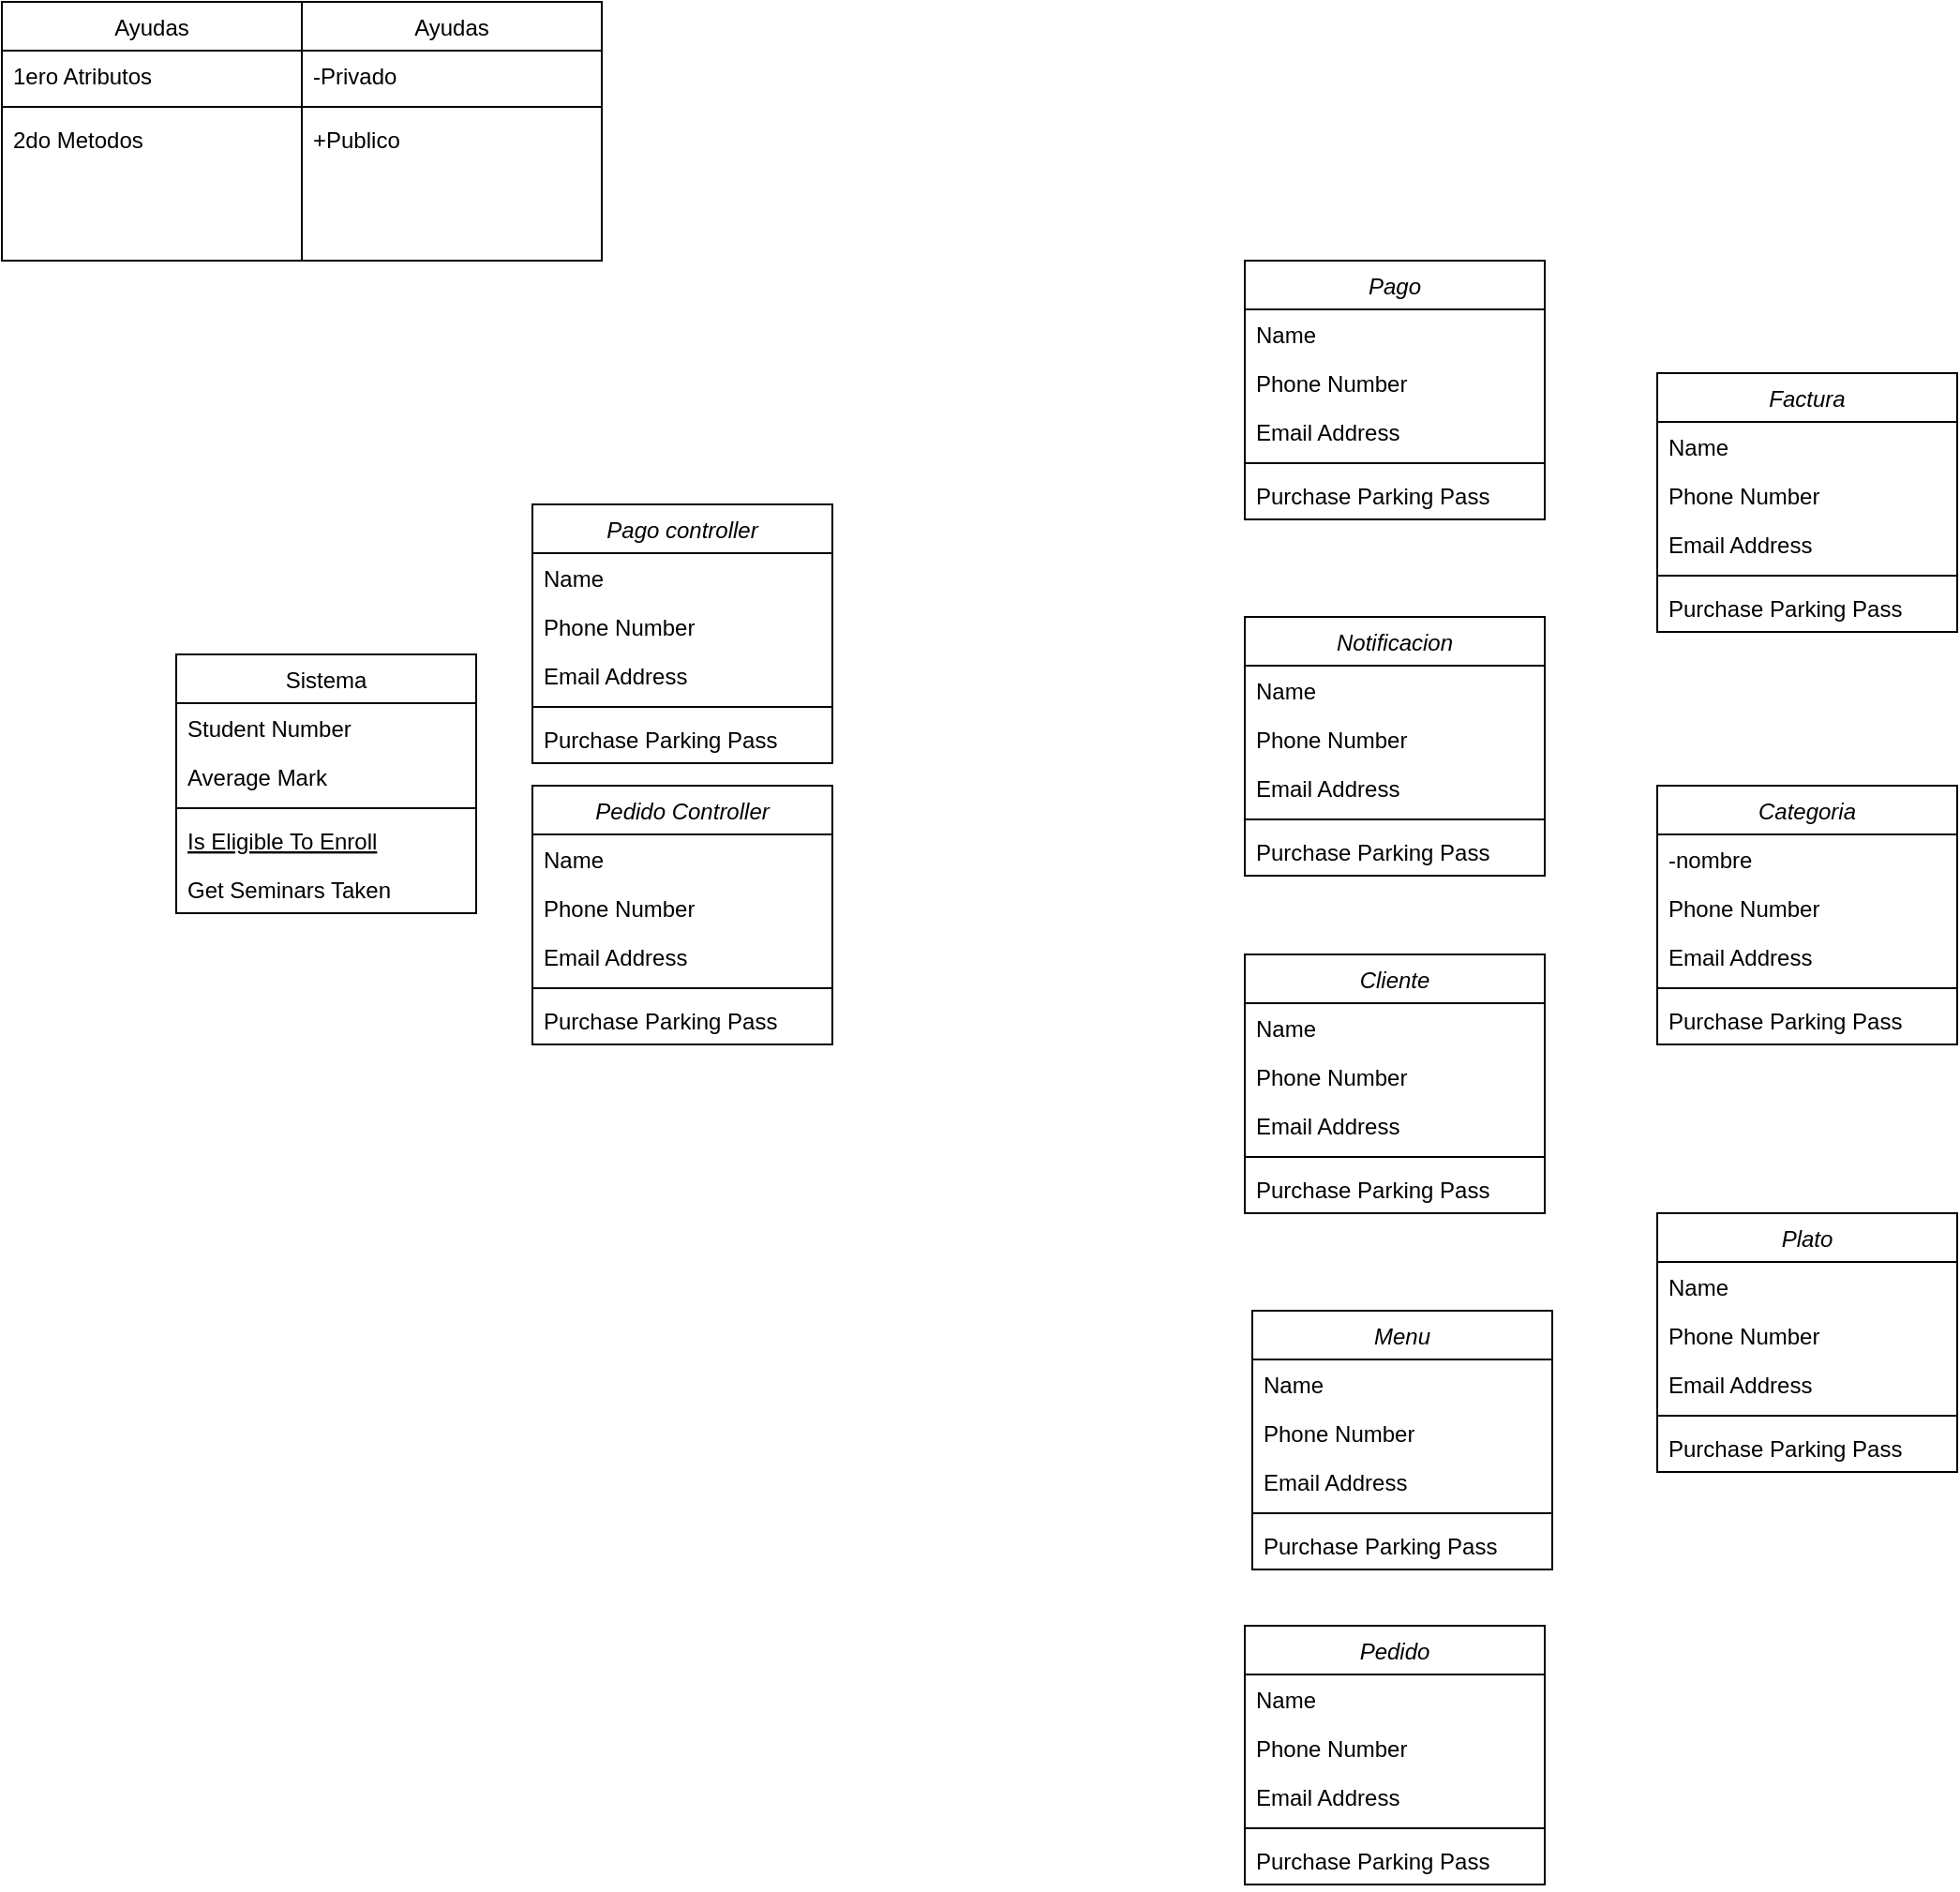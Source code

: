 <mxfile version="26.1.3">
  <diagram id="C5RBs43oDa-KdzZeNtuy" name="Page-1">
    <mxGraphModel dx="1753" dy="853" grid="1" gridSize="10" guides="1" tooltips="1" connect="1" arrows="1" fold="1" page="1" pageScale="1" pageWidth="827" pageHeight="1169" math="0" shadow="0">
      <root>
        <mxCell id="WIyWlLk6GJQsqaUBKTNV-0" />
        <mxCell id="WIyWlLk6GJQsqaUBKTNV-1" parent="WIyWlLk6GJQsqaUBKTNV-0" />
        <mxCell id="zkfFHV4jXpPFQw0GAbJ--0" value="Categoria&#xa;" style="swimlane;fontStyle=2;align=center;verticalAlign=top;childLayout=stackLayout;horizontal=1;startSize=26;horizontalStack=0;resizeParent=1;resizeLast=0;collapsible=1;marginBottom=0;rounded=0;shadow=0;strokeWidth=1;" parent="WIyWlLk6GJQsqaUBKTNV-1" vertex="1">
          <mxGeometry x="470" y="470" width="160" height="138" as="geometry">
            <mxRectangle x="230" y="140" width="160" height="26" as="alternateBounds" />
          </mxGeometry>
        </mxCell>
        <mxCell id="zkfFHV4jXpPFQw0GAbJ--1" value="-nombre&#xa;" style="text;align=left;verticalAlign=top;spacingLeft=4;spacingRight=4;overflow=hidden;rotatable=0;points=[[0,0.5],[1,0.5]];portConstraint=eastwest;" parent="zkfFHV4jXpPFQw0GAbJ--0" vertex="1">
          <mxGeometry y="26" width="160" height="26" as="geometry" />
        </mxCell>
        <mxCell id="zkfFHV4jXpPFQw0GAbJ--2" value="Phone Number" style="text;align=left;verticalAlign=top;spacingLeft=4;spacingRight=4;overflow=hidden;rotatable=0;points=[[0,0.5],[1,0.5]];portConstraint=eastwest;rounded=0;shadow=0;html=0;" parent="zkfFHV4jXpPFQw0GAbJ--0" vertex="1">
          <mxGeometry y="52" width="160" height="26" as="geometry" />
        </mxCell>
        <mxCell id="zkfFHV4jXpPFQw0GAbJ--3" value="Email Address" style="text;align=left;verticalAlign=top;spacingLeft=4;spacingRight=4;overflow=hidden;rotatable=0;points=[[0,0.5],[1,0.5]];portConstraint=eastwest;rounded=0;shadow=0;html=0;" parent="zkfFHV4jXpPFQw0GAbJ--0" vertex="1">
          <mxGeometry y="78" width="160" height="26" as="geometry" />
        </mxCell>
        <mxCell id="zkfFHV4jXpPFQw0GAbJ--4" value="" style="line;html=1;strokeWidth=1;align=left;verticalAlign=middle;spacingTop=-1;spacingLeft=3;spacingRight=3;rotatable=0;labelPosition=right;points=[];portConstraint=eastwest;" parent="zkfFHV4jXpPFQw0GAbJ--0" vertex="1">
          <mxGeometry y="104" width="160" height="8" as="geometry" />
        </mxCell>
        <mxCell id="zkfFHV4jXpPFQw0GAbJ--5" value="Purchase Parking Pass" style="text;align=left;verticalAlign=top;spacingLeft=4;spacingRight=4;overflow=hidden;rotatable=0;points=[[0,0.5],[1,0.5]];portConstraint=eastwest;" parent="zkfFHV4jXpPFQw0GAbJ--0" vertex="1">
          <mxGeometry y="112" width="160" height="26" as="geometry" />
        </mxCell>
        <mxCell id="zkfFHV4jXpPFQw0GAbJ--6" value="Sistema&#xa;" style="swimlane;fontStyle=0;align=center;verticalAlign=top;childLayout=stackLayout;horizontal=1;startSize=26;horizontalStack=0;resizeParent=1;resizeLast=0;collapsible=1;marginBottom=0;rounded=0;shadow=0;strokeWidth=1;" parent="WIyWlLk6GJQsqaUBKTNV-1" vertex="1">
          <mxGeometry x="-320" y="400" width="160" height="138" as="geometry">
            <mxRectangle x="130" y="380" width="160" height="26" as="alternateBounds" />
          </mxGeometry>
        </mxCell>
        <mxCell id="zkfFHV4jXpPFQw0GAbJ--7" value="Student Number" style="text;align=left;verticalAlign=top;spacingLeft=4;spacingRight=4;overflow=hidden;rotatable=0;points=[[0,0.5],[1,0.5]];portConstraint=eastwest;" parent="zkfFHV4jXpPFQw0GAbJ--6" vertex="1">
          <mxGeometry y="26" width="160" height="26" as="geometry" />
        </mxCell>
        <mxCell id="zkfFHV4jXpPFQw0GAbJ--8" value="Average Mark" style="text;align=left;verticalAlign=top;spacingLeft=4;spacingRight=4;overflow=hidden;rotatable=0;points=[[0,0.5],[1,0.5]];portConstraint=eastwest;rounded=0;shadow=0;html=0;" parent="zkfFHV4jXpPFQw0GAbJ--6" vertex="1">
          <mxGeometry y="52" width="160" height="26" as="geometry" />
        </mxCell>
        <mxCell id="zkfFHV4jXpPFQw0GAbJ--9" value="" style="line;html=1;strokeWidth=1;align=left;verticalAlign=middle;spacingTop=-1;spacingLeft=3;spacingRight=3;rotatable=0;labelPosition=right;points=[];portConstraint=eastwest;" parent="zkfFHV4jXpPFQw0GAbJ--6" vertex="1">
          <mxGeometry y="78" width="160" height="8" as="geometry" />
        </mxCell>
        <mxCell id="zkfFHV4jXpPFQw0GAbJ--10" value="Is Eligible To Enroll" style="text;align=left;verticalAlign=top;spacingLeft=4;spacingRight=4;overflow=hidden;rotatable=0;points=[[0,0.5],[1,0.5]];portConstraint=eastwest;fontStyle=4" parent="zkfFHV4jXpPFQw0GAbJ--6" vertex="1">
          <mxGeometry y="86" width="160" height="26" as="geometry" />
        </mxCell>
        <mxCell id="zkfFHV4jXpPFQw0GAbJ--11" value="Get Seminars Taken" style="text;align=left;verticalAlign=top;spacingLeft=4;spacingRight=4;overflow=hidden;rotatable=0;points=[[0,0.5],[1,0.5]];portConstraint=eastwest;" parent="zkfFHV4jXpPFQw0GAbJ--6" vertex="1">
          <mxGeometry y="112" width="160" height="26" as="geometry" />
        </mxCell>
        <mxCell id="_SeG1yusTWpGAPvFW91j-0" value="Cliente&#xa;" style="swimlane;fontStyle=2;align=center;verticalAlign=top;childLayout=stackLayout;horizontal=1;startSize=26;horizontalStack=0;resizeParent=1;resizeLast=0;collapsible=1;marginBottom=0;rounded=0;shadow=0;strokeWidth=1;" vertex="1" parent="WIyWlLk6GJQsqaUBKTNV-1">
          <mxGeometry x="250" y="560" width="160" height="138" as="geometry">
            <mxRectangle x="230" y="140" width="160" height="26" as="alternateBounds" />
          </mxGeometry>
        </mxCell>
        <mxCell id="_SeG1yusTWpGAPvFW91j-1" value="Name" style="text;align=left;verticalAlign=top;spacingLeft=4;spacingRight=4;overflow=hidden;rotatable=0;points=[[0,0.5],[1,0.5]];portConstraint=eastwest;" vertex="1" parent="_SeG1yusTWpGAPvFW91j-0">
          <mxGeometry y="26" width="160" height="26" as="geometry" />
        </mxCell>
        <mxCell id="_SeG1yusTWpGAPvFW91j-2" value="Phone Number" style="text;align=left;verticalAlign=top;spacingLeft=4;spacingRight=4;overflow=hidden;rotatable=0;points=[[0,0.5],[1,0.5]];portConstraint=eastwest;rounded=0;shadow=0;html=0;" vertex="1" parent="_SeG1yusTWpGAPvFW91j-0">
          <mxGeometry y="52" width="160" height="26" as="geometry" />
        </mxCell>
        <mxCell id="_SeG1yusTWpGAPvFW91j-3" value="Email Address" style="text;align=left;verticalAlign=top;spacingLeft=4;spacingRight=4;overflow=hidden;rotatable=0;points=[[0,0.5],[1,0.5]];portConstraint=eastwest;rounded=0;shadow=0;html=0;" vertex="1" parent="_SeG1yusTWpGAPvFW91j-0">
          <mxGeometry y="78" width="160" height="26" as="geometry" />
        </mxCell>
        <mxCell id="_SeG1yusTWpGAPvFW91j-4" value="" style="line;html=1;strokeWidth=1;align=left;verticalAlign=middle;spacingTop=-1;spacingLeft=3;spacingRight=3;rotatable=0;labelPosition=right;points=[];portConstraint=eastwest;" vertex="1" parent="_SeG1yusTWpGAPvFW91j-0">
          <mxGeometry y="104" width="160" height="8" as="geometry" />
        </mxCell>
        <mxCell id="_SeG1yusTWpGAPvFW91j-5" value="Purchase Parking Pass" style="text;align=left;verticalAlign=top;spacingLeft=4;spacingRight=4;overflow=hidden;rotatable=0;points=[[0,0.5],[1,0.5]];portConstraint=eastwest;" vertex="1" parent="_SeG1yusTWpGAPvFW91j-0">
          <mxGeometry y="112" width="160" height="26" as="geometry" />
        </mxCell>
        <mxCell id="_SeG1yusTWpGAPvFW91j-6" value="Factura&#xa;" style="swimlane;fontStyle=2;align=center;verticalAlign=top;childLayout=stackLayout;horizontal=1;startSize=26;horizontalStack=0;resizeParent=1;resizeLast=0;collapsible=1;marginBottom=0;rounded=0;shadow=0;strokeWidth=1;" vertex="1" parent="WIyWlLk6GJQsqaUBKTNV-1">
          <mxGeometry x="470" y="250" width="160" height="138" as="geometry">
            <mxRectangle x="230" y="140" width="160" height="26" as="alternateBounds" />
          </mxGeometry>
        </mxCell>
        <mxCell id="_SeG1yusTWpGAPvFW91j-7" value="Name" style="text;align=left;verticalAlign=top;spacingLeft=4;spacingRight=4;overflow=hidden;rotatable=0;points=[[0,0.5],[1,0.5]];portConstraint=eastwest;" vertex="1" parent="_SeG1yusTWpGAPvFW91j-6">
          <mxGeometry y="26" width="160" height="26" as="geometry" />
        </mxCell>
        <mxCell id="_SeG1yusTWpGAPvFW91j-8" value="Phone Number" style="text;align=left;verticalAlign=top;spacingLeft=4;spacingRight=4;overflow=hidden;rotatable=0;points=[[0,0.5],[1,0.5]];portConstraint=eastwest;rounded=0;shadow=0;html=0;" vertex="1" parent="_SeG1yusTWpGAPvFW91j-6">
          <mxGeometry y="52" width="160" height="26" as="geometry" />
        </mxCell>
        <mxCell id="_SeG1yusTWpGAPvFW91j-9" value="Email Address" style="text;align=left;verticalAlign=top;spacingLeft=4;spacingRight=4;overflow=hidden;rotatable=0;points=[[0,0.5],[1,0.5]];portConstraint=eastwest;rounded=0;shadow=0;html=0;" vertex="1" parent="_SeG1yusTWpGAPvFW91j-6">
          <mxGeometry y="78" width="160" height="26" as="geometry" />
        </mxCell>
        <mxCell id="_SeG1yusTWpGAPvFW91j-10" value="" style="line;html=1;strokeWidth=1;align=left;verticalAlign=middle;spacingTop=-1;spacingLeft=3;spacingRight=3;rotatable=0;labelPosition=right;points=[];portConstraint=eastwest;" vertex="1" parent="_SeG1yusTWpGAPvFW91j-6">
          <mxGeometry y="104" width="160" height="8" as="geometry" />
        </mxCell>
        <mxCell id="_SeG1yusTWpGAPvFW91j-11" value="Purchase Parking Pass" style="text;align=left;verticalAlign=top;spacingLeft=4;spacingRight=4;overflow=hidden;rotatable=0;points=[[0,0.5],[1,0.5]];portConstraint=eastwest;" vertex="1" parent="_SeG1yusTWpGAPvFW91j-6">
          <mxGeometry y="112" width="160" height="26" as="geometry" />
        </mxCell>
        <mxCell id="_SeG1yusTWpGAPvFW91j-12" value="Menu&#xa;" style="swimlane;fontStyle=2;align=center;verticalAlign=top;childLayout=stackLayout;horizontal=1;startSize=26;horizontalStack=0;resizeParent=1;resizeLast=0;collapsible=1;marginBottom=0;rounded=0;shadow=0;strokeWidth=1;" vertex="1" parent="WIyWlLk6GJQsqaUBKTNV-1">
          <mxGeometry x="254" y="750" width="160" height="138" as="geometry">
            <mxRectangle x="230" y="140" width="160" height="26" as="alternateBounds" />
          </mxGeometry>
        </mxCell>
        <mxCell id="_SeG1yusTWpGAPvFW91j-13" value="Name" style="text;align=left;verticalAlign=top;spacingLeft=4;spacingRight=4;overflow=hidden;rotatable=0;points=[[0,0.5],[1,0.5]];portConstraint=eastwest;" vertex="1" parent="_SeG1yusTWpGAPvFW91j-12">
          <mxGeometry y="26" width="160" height="26" as="geometry" />
        </mxCell>
        <mxCell id="_SeG1yusTWpGAPvFW91j-14" value="Phone Number" style="text;align=left;verticalAlign=top;spacingLeft=4;spacingRight=4;overflow=hidden;rotatable=0;points=[[0,0.5],[1,0.5]];portConstraint=eastwest;rounded=0;shadow=0;html=0;" vertex="1" parent="_SeG1yusTWpGAPvFW91j-12">
          <mxGeometry y="52" width="160" height="26" as="geometry" />
        </mxCell>
        <mxCell id="_SeG1yusTWpGAPvFW91j-15" value="Email Address" style="text;align=left;verticalAlign=top;spacingLeft=4;spacingRight=4;overflow=hidden;rotatable=0;points=[[0,0.5],[1,0.5]];portConstraint=eastwest;rounded=0;shadow=0;html=0;" vertex="1" parent="_SeG1yusTWpGAPvFW91j-12">
          <mxGeometry y="78" width="160" height="26" as="geometry" />
        </mxCell>
        <mxCell id="_SeG1yusTWpGAPvFW91j-16" value="" style="line;html=1;strokeWidth=1;align=left;verticalAlign=middle;spacingTop=-1;spacingLeft=3;spacingRight=3;rotatable=0;labelPosition=right;points=[];portConstraint=eastwest;" vertex="1" parent="_SeG1yusTWpGAPvFW91j-12">
          <mxGeometry y="104" width="160" height="8" as="geometry" />
        </mxCell>
        <mxCell id="_SeG1yusTWpGAPvFW91j-17" value="Purchase Parking Pass" style="text;align=left;verticalAlign=top;spacingLeft=4;spacingRight=4;overflow=hidden;rotatable=0;points=[[0,0.5],[1,0.5]];portConstraint=eastwest;" vertex="1" parent="_SeG1yusTWpGAPvFW91j-12">
          <mxGeometry y="112" width="160" height="26" as="geometry" />
        </mxCell>
        <mxCell id="_SeG1yusTWpGAPvFW91j-18" value="Notificacion&#xa;" style="swimlane;fontStyle=2;align=center;verticalAlign=top;childLayout=stackLayout;horizontal=1;startSize=26;horizontalStack=0;resizeParent=1;resizeLast=0;collapsible=1;marginBottom=0;rounded=0;shadow=0;strokeWidth=1;" vertex="1" parent="WIyWlLk6GJQsqaUBKTNV-1">
          <mxGeometry x="250" y="380" width="160" height="138" as="geometry">
            <mxRectangle x="230" y="140" width="160" height="26" as="alternateBounds" />
          </mxGeometry>
        </mxCell>
        <mxCell id="_SeG1yusTWpGAPvFW91j-19" value="Name" style="text;align=left;verticalAlign=top;spacingLeft=4;spacingRight=4;overflow=hidden;rotatable=0;points=[[0,0.5],[1,0.5]];portConstraint=eastwest;" vertex="1" parent="_SeG1yusTWpGAPvFW91j-18">
          <mxGeometry y="26" width="160" height="26" as="geometry" />
        </mxCell>
        <mxCell id="_SeG1yusTWpGAPvFW91j-20" value="Phone Number" style="text;align=left;verticalAlign=top;spacingLeft=4;spacingRight=4;overflow=hidden;rotatable=0;points=[[0,0.5],[1,0.5]];portConstraint=eastwest;rounded=0;shadow=0;html=0;" vertex="1" parent="_SeG1yusTWpGAPvFW91j-18">
          <mxGeometry y="52" width="160" height="26" as="geometry" />
        </mxCell>
        <mxCell id="_SeG1yusTWpGAPvFW91j-21" value="Email Address" style="text;align=left;verticalAlign=top;spacingLeft=4;spacingRight=4;overflow=hidden;rotatable=0;points=[[0,0.5],[1,0.5]];portConstraint=eastwest;rounded=0;shadow=0;html=0;" vertex="1" parent="_SeG1yusTWpGAPvFW91j-18">
          <mxGeometry y="78" width="160" height="26" as="geometry" />
        </mxCell>
        <mxCell id="_SeG1yusTWpGAPvFW91j-22" value="" style="line;html=1;strokeWidth=1;align=left;verticalAlign=middle;spacingTop=-1;spacingLeft=3;spacingRight=3;rotatable=0;labelPosition=right;points=[];portConstraint=eastwest;" vertex="1" parent="_SeG1yusTWpGAPvFW91j-18">
          <mxGeometry y="104" width="160" height="8" as="geometry" />
        </mxCell>
        <mxCell id="_SeG1yusTWpGAPvFW91j-23" value="Purchase Parking Pass" style="text;align=left;verticalAlign=top;spacingLeft=4;spacingRight=4;overflow=hidden;rotatable=0;points=[[0,0.5],[1,0.5]];portConstraint=eastwest;" vertex="1" parent="_SeG1yusTWpGAPvFW91j-18">
          <mxGeometry y="112" width="160" height="26" as="geometry" />
        </mxCell>
        <mxCell id="_SeG1yusTWpGAPvFW91j-24" value="Pago&#xa;" style="swimlane;fontStyle=2;align=center;verticalAlign=top;childLayout=stackLayout;horizontal=1;startSize=26;horizontalStack=0;resizeParent=1;resizeLast=0;collapsible=1;marginBottom=0;rounded=0;shadow=0;strokeWidth=1;" vertex="1" parent="WIyWlLk6GJQsqaUBKTNV-1">
          <mxGeometry x="250" y="190" width="160" height="138" as="geometry">
            <mxRectangle x="230" y="140" width="160" height="26" as="alternateBounds" />
          </mxGeometry>
        </mxCell>
        <mxCell id="_SeG1yusTWpGAPvFW91j-25" value="Name" style="text;align=left;verticalAlign=top;spacingLeft=4;spacingRight=4;overflow=hidden;rotatable=0;points=[[0,0.5],[1,0.5]];portConstraint=eastwest;" vertex="1" parent="_SeG1yusTWpGAPvFW91j-24">
          <mxGeometry y="26" width="160" height="26" as="geometry" />
        </mxCell>
        <mxCell id="_SeG1yusTWpGAPvFW91j-26" value="Phone Number" style="text;align=left;verticalAlign=top;spacingLeft=4;spacingRight=4;overflow=hidden;rotatable=0;points=[[0,0.5],[1,0.5]];portConstraint=eastwest;rounded=0;shadow=0;html=0;" vertex="1" parent="_SeG1yusTWpGAPvFW91j-24">
          <mxGeometry y="52" width="160" height="26" as="geometry" />
        </mxCell>
        <mxCell id="_SeG1yusTWpGAPvFW91j-27" value="Email Address" style="text;align=left;verticalAlign=top;spacingLeft=4;spacingRight=4;overflow=hidden;rotatable=0;points=[[0,0.5],[1,0.5]];portConstraint=eastwest;rounded=0;shadow=0;html=0;" vertex="1" parent="_SeG1yusTWpGAPvFW91j-24">
          <mxGeometry y="78" width="160" height="26" as="geometry" />
        </mxCell>
        <mxCell id="_SeG1yusTWpGAPvFW91j-28" value="" style="line;html=1;strokeWidth=1;align=left;verticalAlign=middle;spacingTop=-1;spacingLeft=3;spacingRight=3;rotatable=0;labelPosition=right;points=[];portConstraint=eastwest;" vertex="1" parent="_SeG1yusTWpGAPvFW91j-24">
          <mxGeometry y="104" width="160" height="8" as="geometry" />
        </mxCell>
        <mxCell id="_SeG1yusTWpGAPvFW91j-29" value="Purchase Parking Pass" style="text;align=left;verticalAlign=top;spacingLeft=4;spacingRight=4;overflow=hidden;rotatable=0;points=[[0,0.5],[1,0.5]];portConstraint=eastwest;" vertex="1" parent="_SeG1yusTWpGAPvFW91j-24">
          <mxGeometry y="112" width="160" height="26" as="geometry" />
        </mxCell>
        <mxCell id="_SeG1yusTWpGAPvFW91j-30" value="Pedido&#xa;" style="swimlane;fontStyle=2;align=center;verticalAlign=top;childLayout=stackLayout;horizontal=1;startSize=26;horizontalStack=0;resizeParent=1;resizeLast=0;collapsible=1;marginBottom=0;rounded=0;shadow=0;strokeWidth=1;" vertex="1" parent="WIyWlLk6GJQsqaUBKTNV-1">
          <mxGeometry x="250" y="918" width="160" height="138" as="geometry">
            <mxRectangle x="230" y="140" width="160" height="26" as="alternateBounds" />
          </mxGeometry>
        </mxCell>
        <mxCell id="_SeG1yusTWpGAPvFW91j-31" value="Name" style="text;align=left;verticalAlign=top;spacingLeft=4;spacingRight=4;overflow=hidden;rotatable=0;points=[[0,0.5],[1,0.5]];portConstraint=eastwest;" vertex="1" parent="_SeG1yusTWpGAPvFW91j-30">
          <mxGeometry y="26" width="160" height="26" as="geometry" />
        </mxCell>
        <mxCell id="_SeG1yusTWpGAPvFW91j-32" value="Phone Number" style="text;align=left;verticalAlign=top;spacingLeft=4;spacingRight=4;overflow=hidden;rotatable=0;points=[[0,0.5],[1,0.5]];portConstraint=eastwest;rounded=0;shadow=0;html=0;" vertex="1" parent="_SeG1yusTWpGAPvFW91j-30">
          <mxGeometry y="52" width="160" height="26" as="geometry" />
        </mxCell>
        <mxCell id="_SeG1yusTWpGAPvFW91j-33" value="Email Address" style="text;align=left;verticalAlign=top;spacingLeft=4;spacingRight=4;overflow=hidden;rotatable=0;points=[[0,0.5],[1,0.5]];portConstraint=eastwest;rounded=0;shadow=0;html=0;" vertex="1" parent="_SeG1yusTWpGAPvFW91j-30">
          <mxGeometry y="78" width="160" height="26" as="geometry" />
        </mxCell>
        <mxCell id="_SeG1yusTWpGAPvFW91j-34" value="" style="line;html=1;strokeWidth=1;align=left;verticalAlign=middle;spacingTop=-1;spacingLeft=3;spacingRight=3;rotatable=0;labelPosition=right;points=[];portConstraint=eastwest;" vertex="1" parent="_SeG1yusTWpGAPvFW91j-30">
          <mxGeometry y="104" width="160" height="8" as="geometry" />
        </mxCell>
        <mxCell id="_SeG1yusTWpGAPvFW91j-35" value="Purchase Parking Pass" style="text;align=left;verticalAlign=top;spacingLeft=4;spacingRight=4;overflow=hidden;rotatable=0;points=[[0,0.5],[1,0.5]];portConstraint=eastwest;" vertex="1" parent="_SeG1yusTWpGAPvFW91j-30">
          <mxGeometry y="112" width="160" height="26" as="geometry" />
        </mxCell>
        <mxCell id="_SeG1yusTWpGAPvFW91j-36" value="Plato&#xa;" style="swimlane;fontStyle=2;align=center;verticalAlign=top;childLayout=stackLayout;horizontal=1;startSize=26;horizontalStack=0;resizeParent=1;resizeLast=0;collapsible=1;marginBottom=0;rounded=0;shadow=0;strokeWidth=1;" vertex="1" parent="WIyWlLk6GJQsqaUBKTNV-1">
          <mxGeometry x="470" y="698" width="160" height="138" as="geometry">
            <mxRectangle x="230" y="140" width="160" height="26" as="alternateBounds" />
          </mxGeometry>
        </mxCell>
        <mxCell id="_SeG1yusTWpGAPvFW91j-37" value="Name" style="text;align=left;verticalAlign=top;spacingLeft=4;spacingRight=4;overflow=hidden;rotatable=0;points=[[0,0.5],[1,0.5]];portConstraint=eastwest;" vertex="1" parent="_SeG1yusTWpGAPvFW91j-36">
          <mxGeometry y="26" width="160" height="26" as="geometry" />
        </mxCell>
        <mxCell id="_SeG1yusTWpGAPvFW91j-38" value="Phone Number" style="text;align=left;verticalAlign=top;spacingLeft=4;spacingRight=4;overflow=hidden;rotatable=0;points=[[0,0.5],[1,0.5]];portConstraint=eastwest;rounded=0;shadow=0;html=0;" vertex="1" parent="_SeG1yusTWpGAPvFW91j-36">
          <mxGeometry y="52" width="160" height="26" as="geometry" />
        </mxCell>
        <mxCell id="_SeG1yusTWpGAPvFW91j-39" value="Email Address" style="text;align=left;verticalAlign=top;spacingLeft=4;spacingRight=4;overflow=hidden;rotatable=0;points=[[0,0.5],[1,0.5]];portConstraint=eastwest;rounded=0;shadow=0;html=0;" vertex="1" parent="_SeG1yusTWpGAPvFW91j-36">
          <mxGeometry y="78" width="160" height="26" as="geometry" />
        </mxCell>
        <mxCell id="_SeG1yusTWpGAPvFW91j-40" value="" style="line;html=1;strokeWidth=1;align=left;verticalAlign=middle;spacingTop=-1;spacingLeft=3;spacingRight=3;rotatable=0;labelPosition=right;points=[];portConstraint=eastwest;" vertex="1" parent="_SeG1yusTWpGAPvFW91j-36">
          <mxGeometry y="104" width="160" height="8" as="geometry" />
        </mxCell>
        <mxCell id="_SeG1yusTWpGAPvFW91j-41" value="Purchase Parking Pass" style="text;align=left;verticalAlign=top;spacingLeft=4;spacingRight=4;overflow=hidden;rotatable=0;points=[[0,0.5],[1,0.5]];portConstraint=eastwest;" vertex="1" parent="_SeG1yusTWpGAPvFW91j-36">
          <mxGeometry y="112" width="160" height="26" as="geometry" />
        </mxCell>
        <mxCell id="_SeG1yusTWpGAPvFW91j-42" value="Pago controller&#xa;" style="swimlane;fontStyle=2;align=center;verticalAlign=top;childLayout=stackLayout;horizontal=1;startSize=26;horizontalStack=0;resizeParent=1;resizeLast=0;collapsible=1;marginBottom=0;rounded=0;shadow=0;strokeWidth=1;" vertex="1" parent="WIyWlLk6GJQsqaUBKTNV-1">
          <mxGeometry x="-130" y="320" width="160" height="138" as="geometry">
            <mxRectangle x="230" y="140" width="160" height="26" as="alternateBounds" />
          </mxGeometry>
        </mxCell>
        <mxCell id="_SeG1yusTWpGAPvFW91j-43" value="Name" style="text;align=left;verticalAlign=top;spacingLeft=4;spacingRight=4;overflow=hidden;rotatable=0;points=[[0,0.5],[1,0.5]];portConstraint=eastwest;" vertex="1" parent="_SeG1yusTWpGAPvFW91j-42">
          <mxGeometry y="26" width="160" height="26" as="geometry" />
        </mxCell>
        <mxCell id="_SeG1yusTWpGAPvFW91j-44" value="Phone Number" style="text;align=left;verticalAlign=top;spacingLeft=4;spacingRight=4;overflow=hidden;rotatable=0;points=[[0,0.5],[1,0.5]];portConstraint=eastwest;rounded=0;shadow=0;html=0;" vertex="1" parent="_SeG1yusTWpGAPvFW91j-42">
          <mxGeometry y="52" width="160" height="26" as="geometry" />
        </mxCell>
        <mxCell id="_SeG1yusTWpGAPvFW91j-45" value="Email Address" style="text;align=left;verticalAlign=top;spacingLeft=4;spacingRight=4;overflow=hidden;rotatable=0;points=[[0,0.5],[1,0.5]];portConstraint=eastwest;rounded=0;shadow=0;html=0;" vertex="1" parent="_SeG1yusTWpGAPvFW91j-42">
          <mxGeometry y="78" width="160" height="26" as="geometry" />
        </mxCell>
        <mxCell id="_SeG1yusTWpGAPvFW91j-46" value="" style="line;html=1;strokeWidth=1;align=left;verticalAlign=middle;spacingTop=-1;spacingLeft=3;spacingRight=3;rotatable=0;labelPosition=right;points=[];portConstraint=eastwest;" vertex="1" parent="_SeG1yusTWpGAPvFW91j-42">
          <mxGeometry y="104" width="160" height="8" as="geometry" />
        </mxCell>
        <mxCell id="_SeG1yusTWpGAPvFW91j-47" value="Purchase Parking Pass" style="text;align=left;verticalAlign=top;spacingLeft=4;spacingRight=4;overflow=hidden;rotatable=0;points=[[0,0.5],[1,0.5]];portConstraint=eastwest;" vertex="1" parent="_SeG1yusTWpGAPvFW91j-42">
          <mxGeometry y="112" width="160" height="26" as="geometry" />
        </mxCell>
        <mxCell id="_SeG1yusTWpGAPvFW91j-48" value="Pedido Controller&#xa;" style="swimlane;fontStyle=2;align=center;verticalAlign=top;childLayout=stackLayout;horizontal=1;startSize=26;horizontalStack=0;resizeParent=1;resizeLast=0;collapsible=1;marginBottom=0;rounded=0;shadow=0;strokeWidth=1;" vertex="1" parent="WIyWlLk6GJQsqaUBKTNV-1">
          <mxGeometry x="-130" y="470" width="160" height="138" as="geometry">
            <mxRectangle x="230" y="140" width="160" height="26" as="alternateBounds" />
          </mxGeometry>
        </mxCell>
        <mxCell id="_SeG1yusTWpGAPvFW91j-49" value="Name" style="text;align=left;verticalAlign=top;spacingLeft=4;spacingRight=4;overflow=hidden;rotatable=0;points=[[0,0.5],[1,0.5]];portConstraint=eastwest;" vertex="1" parent="_SeG1yusTWpGAPvFW91j-48">
          <mxGeometry y="26" width="160" height="26" as="geometry" />
        </mxCell>
        <mxCell id="_SeG1yusTWpGAPvFW91j-50" value="Phone Number" style="text;align=left;verticalAlign=top;spacingLeft=4;spacingRight=4;overflow=hidden;rotatable=0;points=[[0,0.5],[1,0.5]];portConstraint=eastwest;rounded=0;shadow=0;html=0;" vertex="1" parent="_SeG1yusTWpGAPvFW91j-48">
          <mxGeometry y="52" width="160" height="26" as="geometry" />
        </mxCell>
        <mxCell id="_SeG1yusTWpGAPvFW91j-51" value="Email Address" style="text;align=left;verticalAlign=top;spacingLeft=4;spacingRight=4;overflow=hidden;rotatable=0;points=[[0,0.5],[1,0.5]];portConstraint=eastwest;rounded=0;shadow=0;html=0;" vertex="1" parent="_SeG1yusTWpGAPvFW91j-48">
          <mxGeometry y="78" width="160" height="26" as="geometry" />
        </mxCell>
        <mxCell id="_SeG1yusTWpGAPvFW91j-52" value="" style="line;html=1;strokeWidth=1;align=left;verticalAlign=middle;spacingTop=-1;spacingLeft=3;spacingRight=3;rotatable=0;labelPosition=right;points=[];portConstraint=eastwest;" vertex="1" parent="_SeG1yusTWpGAPvFW91j-48">
          <mxGeometry y="104" width="160" height="8" as="geometry" />
        </mxCell>
        <mxCell id="_SeG1yusTWpGAPvFW91j-53" value="Purchase Parking Pass" style="text;align=left;verticalAlign=top;spacingLeft=4;spacingRight=4;overflow=hidden;rotatable=0;points=[[0,0.5],[1,0.5]];portConstraint=eastwest;" vertex="1" parent="_SeG1yusTWpGAPvFW91j-48">
          <mxGeometry y="112" width="160" height="26" as="geometry" />
        </mxCell>
        <mxCell id="_SeG1yusTWpGAPvFW91j-67" value="Ayudas&#xa;" style="swimlane;fontStyle=0;align=center;verticalAlign=top;childLayout=stackLayout;horizontal=1;startSize=26;horizontalStack=0;resizeParent=1;resizeLast=0;collapsible=1;marginBottom=0;rounded=0;shadow=0;strokeWidth=1;" vertex="1" parent="WIyWlLk6GJQsqaUBKTNV-1">
          <mxGeometry x="-413" y="52" width="160" height="138" as="geometry">
            <mxRectangle x="130" y="380" width="160" height="26" as="alternateBounds" />
          </mxGeometry>
        </mxCell>
        <mxCell id="_SeG1yusTWpGAPvFW91j-68" value="1ero Atributos&#xa;" style="text;align=left;verticalAlign=top;spacingLeft=4;spacingRight=4;overflow=hidden;rotatable=0;points=[[0,0.5],[1,0.5]];portConstraint=eastwest;" vertex="1" parent="_SeG1yusTWpGAPvFW91j-67">
          <mxGeometry y="26" width="160" height="26" as="geometry" />
        </mxCell>
        <mxCell id="_SeG1yusTWpGAPvFW91j-70" value="" style="line;html=1;strokeWidth=1;align=left;verticalAlign=middle;spacingTop=-1;spacingLeft=3;spacingRight=3;rotatable=0;labelPosition=right;points=[];portConstraint=eastwest;" vertex="1" parent="_SeG1yusTWpGAPvFW91j-67">
          <mxGeometry y="52" width="160" height="8" as="geometry" />
        </mxCell>
        <mxCell id="_SeG1yusTWpGAPvFW91j-72" value="2do Metodos&#xa;" style="text;align=left;verticalAlign=top;spacingLeft=4;spacingRight=4;overflow=hidden;rotatable=0;points=[[0,0.5],[1,0.5]];portConstraint=eastwest;" vertex="1" parent="_SeG1yusTWpGAPvFW91j-67">
          <mxGeometry y="60" width="160" height="26" as="geometry" />
        </mxCell>
        <mxCell id="_SeG1yusTWpGAPvFW91j-73" value="Ayudas" style="swimlane;fontStyle=0;align=center;verticalAlign=top;childLayout=stackLayout;horizontal=1;startSize=26;horizontalStack=0;resizeParent=1;resizeLast=0;collapsible=1;marginBottom=0;rounded=0;shadow=0;strokeWidth=1;" vertex="1" parent="WIyWlLk6GJQsqaUBKTNV-1">
          <mxGeometry x="-253" y="52" width="160" height="138" as="geometry">
            <mxRectangle x="130" y="380" width="160" height="26" as="alternateBounds" />
          </mxGeometry>
        </mxCell>
        <mxCell id="_SeG1yusTWpGAPvFW91j-74" value="-Privado" style="text;align=left;verticalAlign=top;spacingLeft=4;spacingRight=4;overflow=hidden;rotatable=0;points=[[0,0.5],[1,0.5]];portConstraint=eastwest;" vertex="1" parent="_SeG1yusTWpGAPvFW91j-73">
          <mxGeometry y="26" width="160" height="26" as="geometry" />
        </mxCell>
        <mxCell id="_SeG1yusTWpGAPvFW91j-75" value="" style="line;html=1;strokeWidth=1;align=left;verticalAlign=middle;spacingTop=-1;spacingLeft=3;spacingRight=3;rotatable=0;labelPosition=right;points=[];portConstraint=eastwest;" vertex="1" parent="_SeG1yusTWpGAPvFW91j-73">
          <mxGeometry y="52" width="160" height="8" as="geometry" />
        </mxCell>
        <mxCell id="_SeG1yusTWpGAPvFW91j-76" value="+Publico" style="text;align=left;verticalAlign=top;spacingLeft=4;spacingRight=4;overflow=hidden;rotatable=0;points=[[0,0.5],[1,0.5]];portConstraint=eastwest;" vertex="1" parent="_SeG1yusTWpGAPvFW91j-73">
          <mxGeometry y="60" width="160" height="26" as="geometry" />
        </mxCell>
      </root>
    </mxGraphModel>
  </diagram>
</mxfile>
